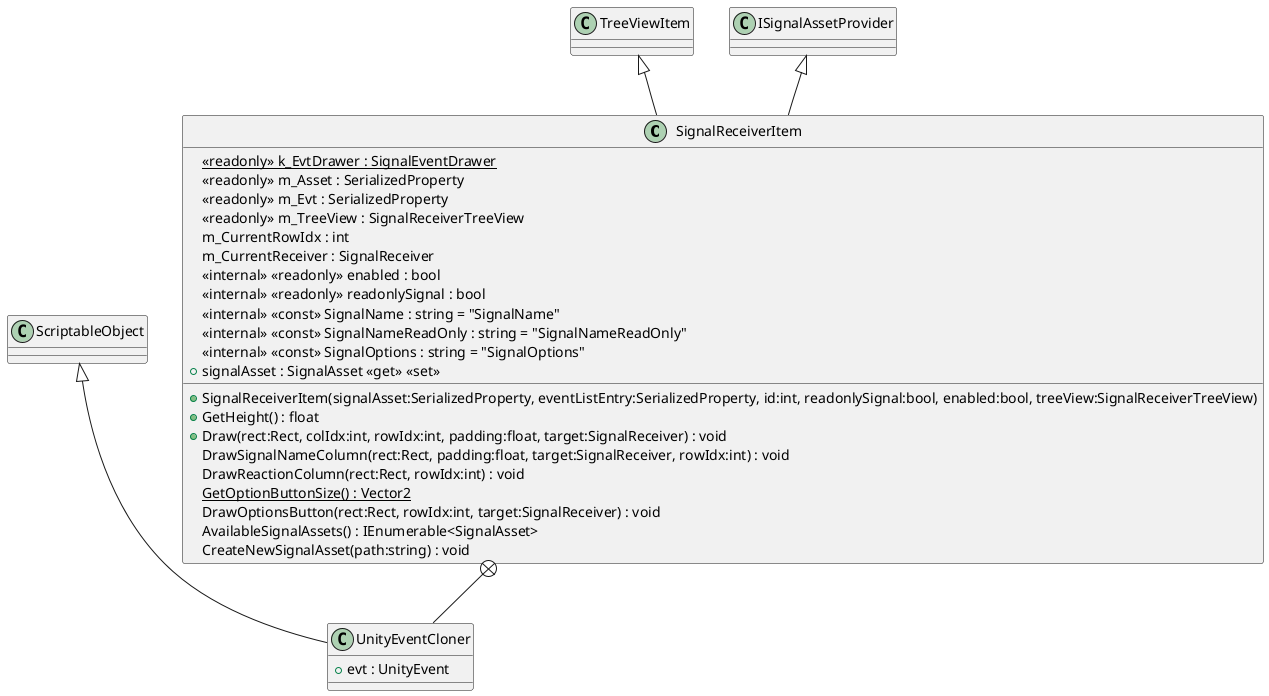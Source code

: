 @startuml
class SignalReceiverItem {
    {static} <<readonly>> k_EvtDrawer : SignalEventDrawer
    <<readonly>> m_Asset : SerializedProperty
    <<readonly>> m_Evt : SerializedProperty
    <<readonly>> m_TreeView : SignalReceiverTreeView
    m_CurrentRowIdx : int
    m_CurrentReceiver : SignalReceiver
    <<internal>> <<readonly>> enabled : bool
    <<internal>> <<readonly>> readonlySignal : bool
    <<internal>> <<const>> SignalName : string = "SignalName"
    <<internal>> <<const>> SignalNameReadOnly : string = "SignalNameReadOnly"
    <<internal>> <<const>> SignalOptions : string = "SignalOptions"
    + SignalReceiverItem(signalAsset:SerializedProperty, eventListEntry:SerializedProperty, id:int, readonlySignal:bool, enabled:bool, treeView:SignalReceiverTreeView)
    + signalAsset : SignalAsset <<get>> <<set>>
    + GetHeight() : float
    + Draw(rect:Rect, colIdx:int, rowIdx:int, padding:float, target:SignalReceiver) : void
    DrawSignalNameColumn(rect:Rect, padding:float, target:SignalReceiver, rowIdx:int) : void
    DrawReactionColumn(rect:Rect, rowIdx:int) : void
    {static} GetOptionButtonSize() : Vector2
    DrawOptionsButton(rect:Rect, rowIdx:int, target:SignalReceiver) : void
    AvailableSignalAssets() : IEnumerable<SignalAsset>
    CreateNewSignalAsset(path:string) : void
}
class UnityEventCloner {
    + evt : UnityEvent
}
TreeViewItem <|-- SignalReceiverItem
ISignalAssetProvider <|-- SignalReceiverItem
SignalReceiverItem +-- UnityEventCloner
ScriptableObject <|-- UnityEventCloner
@enduml
